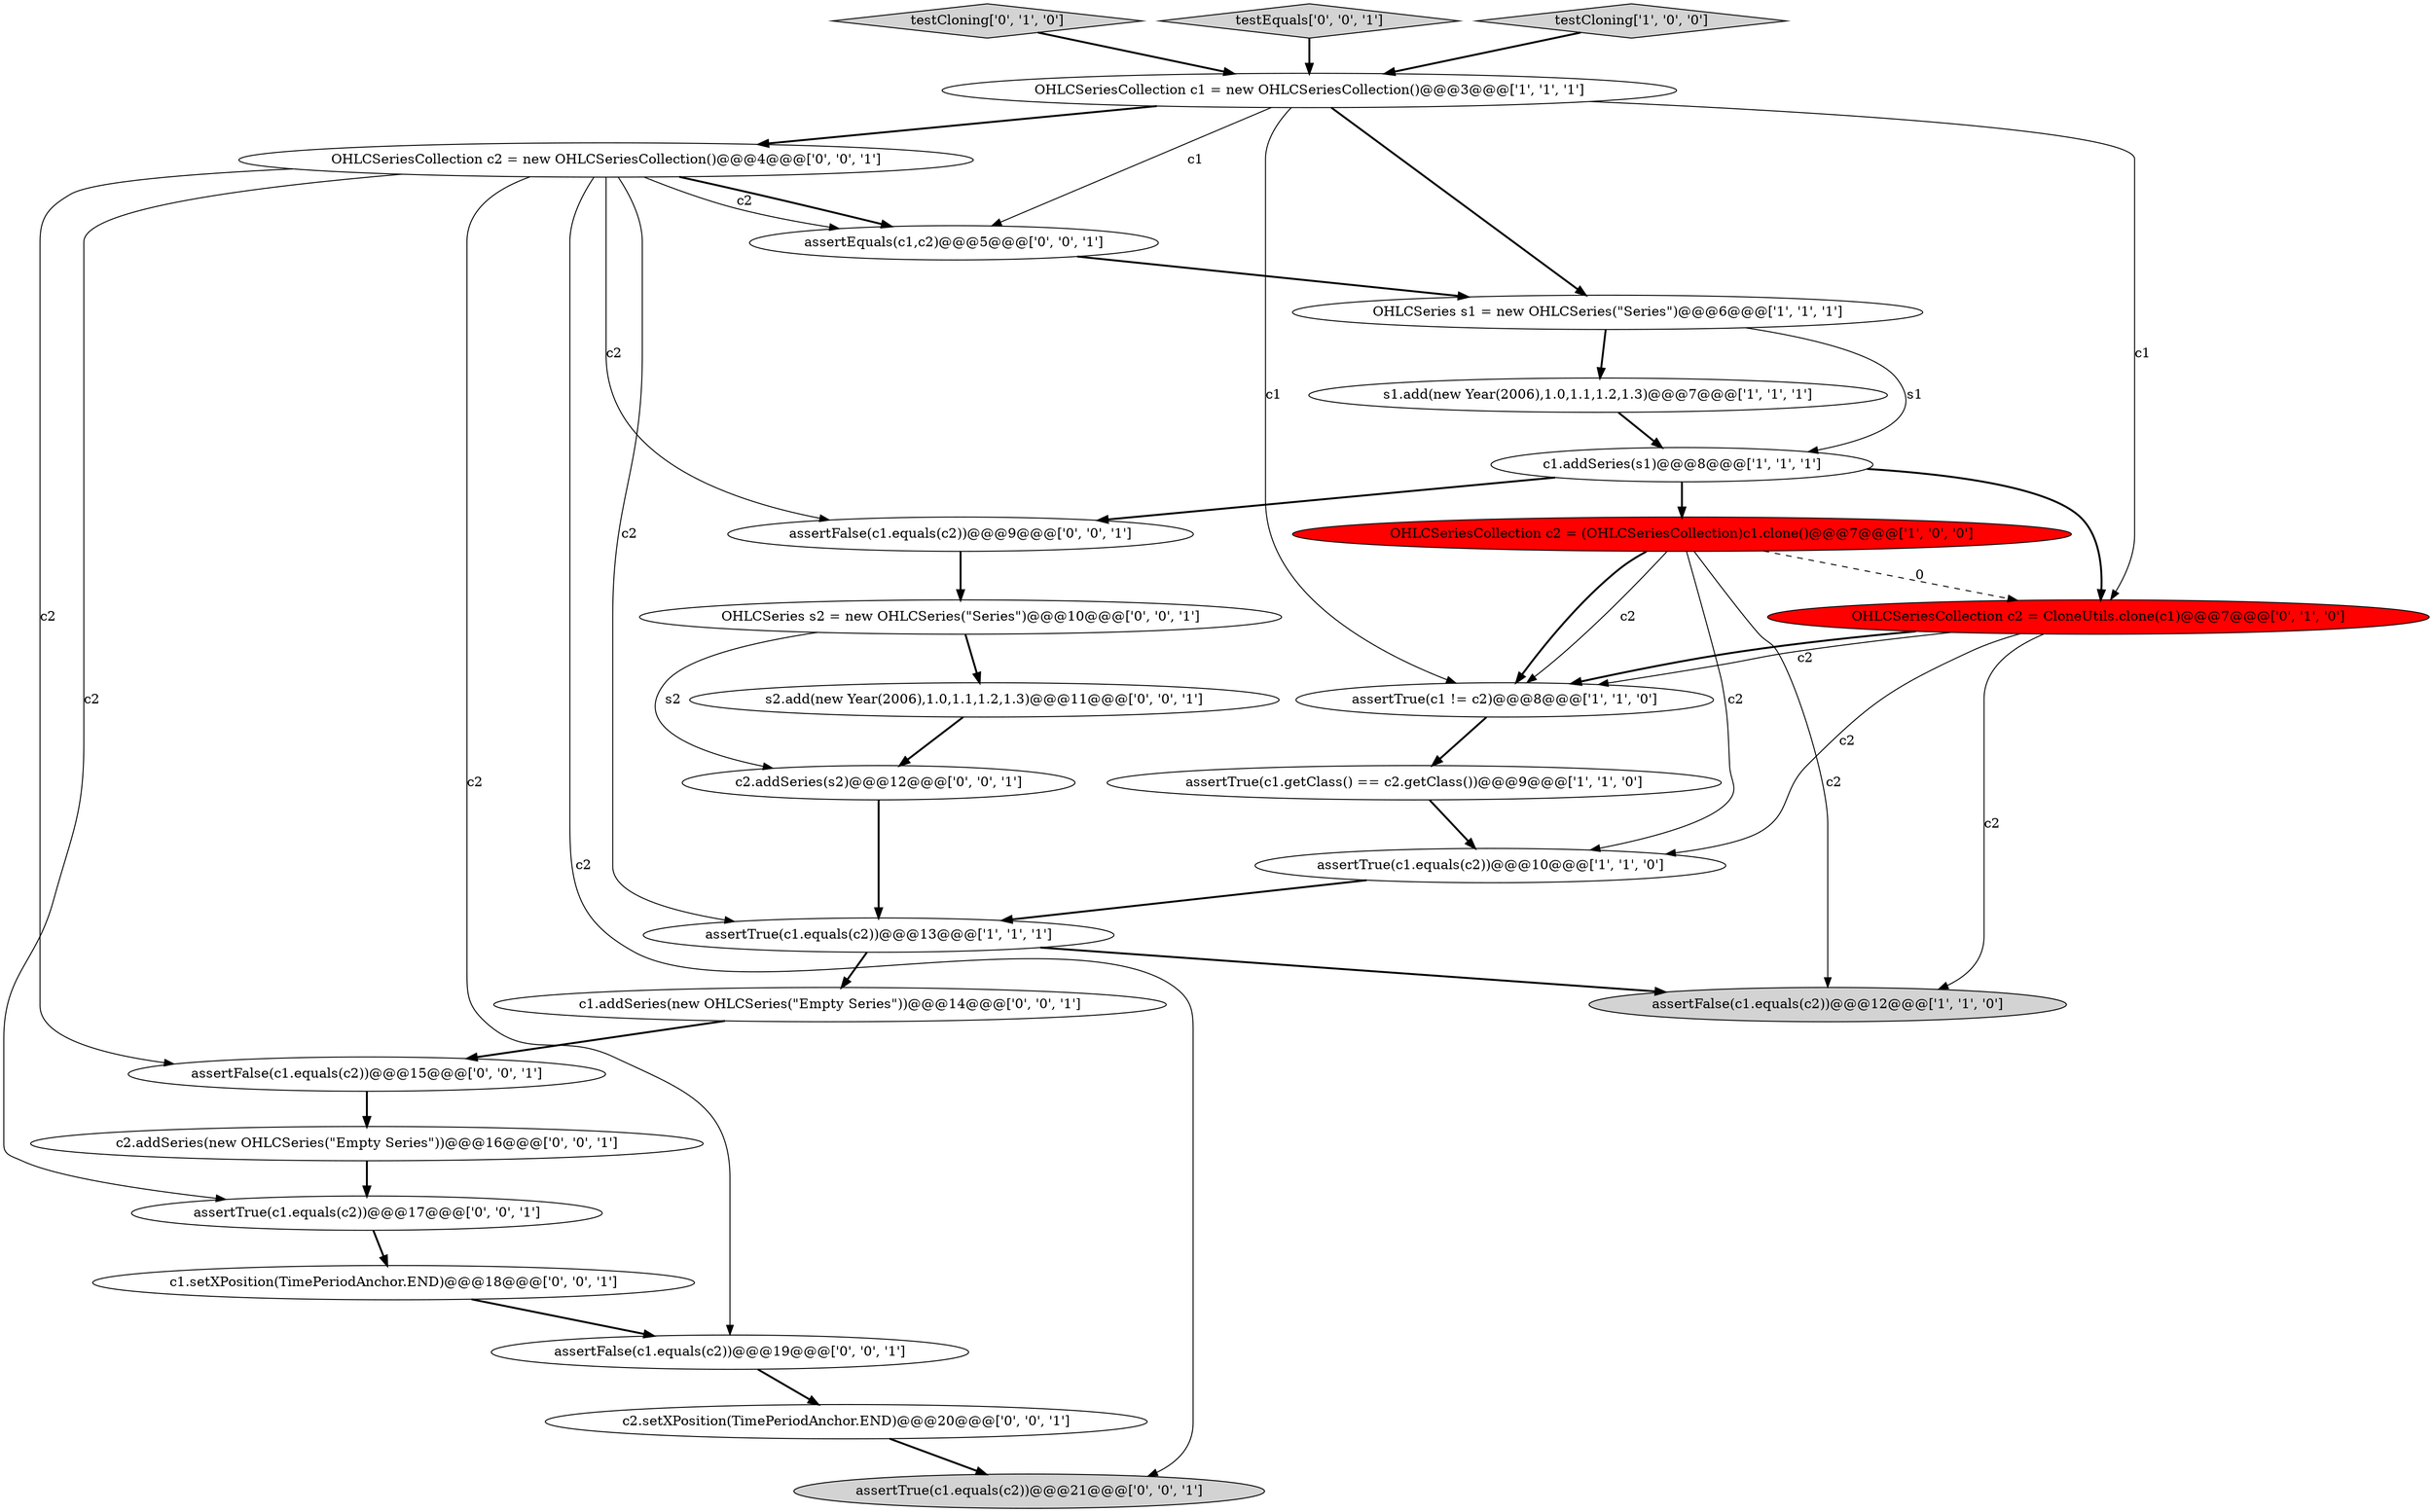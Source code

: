 digraph {
15 [style = filled, label = "c2.addSeries(s2)@@@12@@@['0', '0', '1']", fillcolor = white, shape = ellipse image = "AAA0AAABBB3BBB"];
22 [style = filled, label = "assertFalse(c1.equals(c2))@@@15@@@['0', '0', '1']", fillcolor = white, shape = ellipse image = "AAA0AAABBB3BBB"];
8 [style = filled, label = "assertTrue(c1.getClass() == c2.getClass())@@@9@@@['1', '1', '0']", fillcolor = white, shape = ellipse image = "AAA0AAABBB1BBB"];
11 [style = filled, label = "testCloning['0', '1', '0']", fillcolor = lightgray, shape = diamond image = "AAA0AAABBB2BBB"];
20 [style = filled, label = "assertTrue(c1.equals(c2))@@@17@@@['0', '0', '1']", fillcolor = white, shape = ellipse image = "AAA0AAABBB3BBB"];
24 [style = filled, label = "c1.addSeries(new OHLCSeries(\"Empty Series\"))@@@14@@@['0', '0', '1']", fillcolor = white, shape = ellipse image = "AAA0AAABBB3BBB"];
27 [style = filled, label = "assertTrue(c1.equals(c2))@@@21@@@['0', '0', '1']", fillcolor = lightgray, shape = ellipse image = "AAA0AAABBB3BBB"];
21 [style = filled, label = "c2.addSeries(new OHLCSeries(\"Empty Series\"))@@@16@@@['0', '0', '1']", fillcolor = white, shape = ellipse image = "AAA0AAABBB3BBB"];
4 [style = filled, label = "OHLCSeriesCollection c1 = new OHLCSeriesCollection()@@@3@@@['1', '1', '1']", fillcolor = white, shape = ellipse image = "AAA0AAABBB1BBB"];
5 [style = filled, label = "OHLCSeriesCollection c2 = (OHLCSeriesCollection)c1.clone()@@@7@@@['1', '0', '0']", fillcolor = red, shape = ellipse image = "AAA1AAABBB1BBB"];
17 [style = filled, label = "OHLCSeries s2 = new OHLCSeries(\"Series\")@@@10@@@['0', '0', '1']", fillcolor = white, shape = ellipse image = "AAA0AAABBB3BBB"];
7 [style = filled, label = "c1.addSeries(s1)@@@8@@@['1', '1', '1']", fillcolor = white, shape = ellipse image = "AAA0AAABBB1BBB"];
26 [style = filled, label = "OHLCSeriesCollection c2 = new OHLCSeriesCollection()@@@4@@@['0', '0', '1']", fillcolor = white, shape = ellipse image = "AAA0AAABBB3BBB"];
6 [style = filled, label = "s1.add(new Year(2006),1.0,1.1,1.2,1.3)@@@7@@@['1', '1', '1']", fillcolor = white, shape = ellipse image = "AAA0AAABBB1BBB"];
0 [style = filled, label = "assertTrue(c1.equals(c2))@@@13@@@['1', '1', '1']", fillcolor = white, shape = ellipse image = "AAA0AAABBB1BBB"];
2 [style = filled, label = "assertFalse(c1.equals(c2))@@@12@@@['1', '1', '0']", fillcolor = lightgray, shape = ellipse image = "AAA0AAABBB1BBB"];
9 [style = filled, label = "assertTrue(c1 != c2)@@@8@@@['1', '1', '0']", fillcolor = white, shape = ellipse image = "AAA0AAABBB1BBB"];
12 [style = filled, label = "OHLCSeriesCollection c2 = CloneUtils.clone(c1)@@@7@@@['0', '1', '0']", fillcolor = red, shape = ellipse image = "AAA1AAABBB2BBB"];
25 [style = filled, label = "testEquals['0', '0', '1']", fillcolor = lightgray, shape = diamond image = "AAA0AAABBB3BBB"];
14 [style = filled, label = "assertFalse(c1.equals(c2))@@@19@@@['0', '0', '1']", fillcolor = white, shape = ellipse image = "AAA0AAABBB3BBB"];
13 [style = filled, label = "assertFalse(c1.equals(c2))@@@9@@@['0', '0', '1']", fillcolor = white, shape = ellipse image = "AAA0AAABBB3BBB"];
10 [style = filled, label = "testCloning['1', '0', '0']", fillcolor = lightgray, shape = diamond image = "AAA0AAABBB1BBB"];
16 [style = filled, label = "s2.add(new Year(2006),1.0,1.1,1.2,1.3)@@@11@@@['0', '0', '1']", fillcolor = white, shape = ellipse image = "AAA0AAABBB3BBB"];
23 [style = filled, label = "c2.setXPosition(TimePeriodAnchor.END)@@@20@@@['0', '0', '1']", fillcolor = white, shape = ellipse image = "AAA0AAABBB3BBB"];
19 [style = filled, label = "assertEquals(c1,c2)@@@5@@@['0', '0', '1']", fillcolor = white, shape = ellipse image = "AAA0AAABBB3BBB"];
18 [style = filled, label = "c1.setXPosition(TimePeriodAnchor.END)@@@18@@@['0', '0', '1']", fillcolor = white, shape = ellipse image = "AAA0AAABBB3BBB"];
1 [style = filled, label = "assertTrue(c1.equals(c2))@@@10@@@['1', '1', '0']", fillcolor = white, shape = ellipse image = "AAA0AAABBB1BBB"];
3 [style = filled, label = "OHLCSeries s1 = new OHLCSeries(\"Series\")@@@6@@@['1', '1', '1']", fillcolor = white, shape = ellipse image = "AAA0AAABBB1BBB"];
7->13 [style = bold, label=""];
4->19 [style = solid, label="c1"];
16->15 [style = bold, label=""];
4->3 [style = bold, label=""];
26->14 [style = solid, label="c2"];
5->12 [style = dashed, label="0"];
5->2 [style = solid, label="c2"];
5->9 [style = bold, label=""];
23->27 [style = bold, label=""];
7->12 [style = bold, label=""];
5->1 [style = solid, label="c2"];
11->4 [style = bold, label=""];
0->2 [style = bold, label=""];
22->21 [style = bold, label=""];
4->26 [style = bold, label=""];
25->4 [style = bold, label=""];
3->7 [style = solid, label="s1"];
3->6 [style = bold, label=""];
4->9 [style = solid, label="c1"];
26->13 [style = solid, label="c2"];
1->0 [style = bold, label=""];
26->19 [style = bold, label=""];
9->8 [style = bold, label=""];
12->9 [style = bold, label=""];
24->22 [style = bold, label=""];
26->0 [style = solid, label="c2"];
26->20 [style = solid, label="c2"];
17->15 [style = solid, label="s2"];
20->18 [style = bold, label=""];
8->1 [style = bold, label=""];
26->19 [style = solid, label="c2"];
13->17 [style = bold, label=""];
12->1 [style = solid, label="c2"];
7->5 [style = bold, label=""];
4->12 [style = solid, label="c1"];
21->20 [style = bold, label=""];
14->23 [style = bold, label=""];
12->9 [style = solid, label="c2"];
15->0 [style = bold, label=""];
0->24 [style = bold, label=""];
12->2 [style = solid, label="c2"];
5->9 [style = solid, label="c2"];
10->4 [style = bold, label=""];
26->27 [style = solid, label="c2"];
6->7 [style = bold, label=""];
26->22 [style = solid, label="c2"];
19->3 [style = bold, label=""];
18->14 [style = bold, label=""];
17->16 [style = bold, label=""];
}
